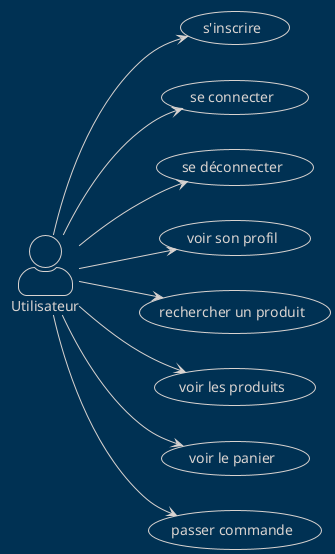 @startuml useCase user
!theme blueprint

skinparam actorStyle awesome

actor Utilisateur as User
left to right direction

usecase "s'inscrire" as register
usecase "se connecter" as login
usecase "se déconnecter" as logout
usecase "voir son profil" as profile
usecase "rechercher un produit" as searchProduct
usecase "voir les produits" as products
usecase "voir le panier" as cart
usecase "passer commande" as order

User --> login
User --> register
User --> products
User --> searchProduct
User --> cart
User --> order
User --> profile
User --> logout

@enduml